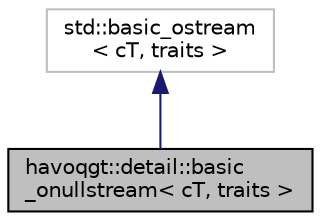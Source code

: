 digraph "havoqgt::detail::basic_onullstream&lt; cT, traits &gt;"
{
  edge [fontname="Helvetica",fontsize="10",labelfontname="Helvetica",labelfontsize="10"];
  node [fontname="Helvetica",fontsize="10",shape=record];
  Node1 [label="havoqgt::detail::basic\l_onullstream\< cT, traits \>",height=0.2,width=0.4,color="black", fillcolor="grey75", style="filled", fontcolor="black"];
  Node2 -> Node1 [dir="back",color="midnightblue",fontsize="10",style="solid",fontname="Helvetica"];
  Node2 [label="std::basic_ostream\l\< cT, traits \>",height=0.2,width=0.4,color="grey75", fillcolor="white", style="filled"];
}
